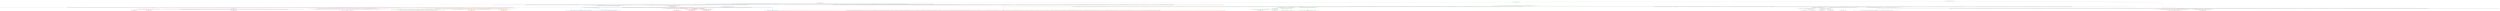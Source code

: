 digraph T {
	{
		rank=same
		66 [penwidth=3,colorscheme=set19,color=3,label="7434;7435;7436;7437;7438;7439;7440;7441;7442;7443;7564;7565;7566;7567;7568;7569;7570;7571;7572;7573;7824;7825;7826;7827;7828;7829;7830;7831;7832;7833;7884;7885;7886;7887;7888;7889;7890;7891;7892;7893;8154;8155;8156;8157;8158;8159;8160;8161;8162;8163;8234;8235;8236;8237;8238;8239;8240;8241;8242;8243;8264;8265;8266;8267;8268;8269;8270;8271;8272;8273_P\nP\n16% 0%"]
		60 [penwidth=3,colorscheme=set19,color=3,label="8184;8185;8186;8187;8188;8189;8190;8191;8192;8193_P\nP\n68% 17%"]
		58 [penwidth=3,colorscheme=set19,color=3,label="8174;8175;8176;8177;8178;8179;8180;8181;8182;8183_P\nP\n0% 34%"]
		56 [penwidth=3,colorscheme=set19,color=3,label="8064;8065;8066;8067;8068;8069;8070;8071;8072;8073;8114;8115;8116;8117;8118;8119;8120;8121;8122;8123_P\nP\n0% 14%"]
		54 [penwidth=3,colorscheme=set19,color=3,label="7764;7765;7766;7767;7768;7769;7770;7771;7772;7773;7944;7945;7946;7947;7948;7949;7950;7951;7952;7953;8054;8055;8056;8057;8058;8059;8060;8061;8062;8063_P\nP\n15% 35%"]
		51 [penwidth=3,colorscheme=set19,color=2,label="4922;4923;4924;4925;4926;4927;4928;4929;4930;4931;4972;4973;4974;4975;4976;4977;4978;4979;4980;4981;5022;5023;5024;5025;5026;5027;5028;5029;5030;5031;5142;5143;5144;5145;5146;5147;5148;5149;5150;5151_M1\nM1\n44%"]
		47 [penwidth=3,colorscheme=set19,color=2,label="5212;5213;5214;5215;5216;5217;5218;5219;5220;5221;5283;5284;5285;5286;5287;5288;5289;5290;5291;5292;5393;5394;5395;5396;5397;5398;5399;5400;5401;5402_M1\nM1\n34%"]
		45 [penwidth=3,colorscheme=set19,color=2,label="5122;5123;5124;5125;5126;5127;5128;5129;5130;5131;5273;5274;5275;5276;5277;5278;5279;5280;5281;5282_M1\nM1\n22%"]
		44 [penwidth=3,colorscheme=set19,color=8,label="5363;5364;5365;5366;5367;5368;5369;5370;5371;5372_M2\nM2\n13%"]
		42 [penwidth=3,colorscheme=set19,color=8,label="5773;5774;5775;5776;5777;5778;5779;5780;5781;5782_M2\nM2\n32%"]
		40 [penwidth=3,colorscheme=set19,color=8,label="8695;8696;8697;8698;8699;8700;8701;8702;8703;8704;8775;8776;8777;8778;8779;8780;8781;8782;8783;8784_M2\nM2\n55%"]
		37 [penwidth=3,colorscheme=set19,color=9,label="7143;7144;7145;7146;7147;7148;7149;7150;7151;7152_M3\nM3\n14%"]
		35 [penwidth=3,colorscheme=set19,color=9,label="7374;7375;7376;7377;7378;7379;7380;7381;7382;7383_M3\nM3\n11%"]
		32 [penwidth=3,colorscheme=set19,color=9,label="7364;7365;7366;7367;7368;7369;7370;7371;7372;7373_M3\nM3\n11%"]
		30 [penwidth=3,colorscheme=set19,color=9,label="7484;7485;7486;7487;7488;7489;7490;7491;7492;7493_M3\nM3\n18%"]
		28 [penwidth=3,colorscheme=set19,color=9,label="7604;7605;7606;7607;7608;7609;7610;7611;7612;7613_M3\nM3\n24%"]
		26 [penwidth=3,colorscheme=set19,color=9,label="6713;6714;6715;6716;6717;6718;6719;6720;6721;6722;6813;6814;6815;6816;6817;6818;6819;6820;6821;6822;6883;6884;6885;6886;6887;6888;6889;6890;6891;6892;7113;7114;7115;7116;7117;7118;7119;7120;7121;7122;7354;7355;7356;7357;7358;7359;7360;7361;7362;7363;7464;7465;7466;7467;7468;7469;7470;7471;7472;7473_M3\nM3\n21%"]
		24 [penwidth=3,colorscheme=set19,color=7,label="7283;7284;7285;7286;7287;7288;7289;7290;7291;7292;7924;7925;7926;7927;7928;7929;7930;7931;7932;7933_M4\nM4\n41%"]
		22 [penwidth=3,colorscheme=set19,color=7,label="7684;7685;7686;7687;7688;7689;7690;7691;7692;7693_M4\nM4\n59%"]
		20 [penwidth=3,colorscheme=set19,color=5,label="8985;8986;8987;8988;8989;8990;8991;8992;8993;8994_M5\nM5\n26%"]
		18 [penwidth=3,colorscheme=set19,color=5,label="8445;8446;8447;8448;8449;8450;8451;8452;8453;8454_M5\nM5\n74%"]
		17 [penwidth=3,colorscheme=set19,color=4,label="9085;9086;9087;9088;9089;9090;9091;9092;9093;9094_M6\nM6\n1e+02%"]
		16 [penwidth=3,colorscheme=set19,color=1,label="2281;2282;2283;2284;2285;2286;2287;2288;2289;2290;2331;2332;2333;2334;2335;2336;2337;2338;2339;2340;2361;2362;2363;2364;2365;2366;2367;2368;2369;2370;2441;2442;2443;2444;2445;2446;2447;2448;2449;2450;2491;2492;2493;2494;2495;2496;2497;2498;2499;2500;2561;2562;2563;2564;2565;2566;2567;2568;2569;2570;2581;2582;2583;2584;2585;2586;2587;2588;2589;2590;2651;2652;2653;2654;2655;2656;2657;2658;2659;2660;2841;2842;2843;2844;2845;2846;2847;2848;2849;2850;2991;2992;2993;2994;2995;2996;2997;2998;2999;3000;3221;3222;3223;3224;3225;3226;3227;3228;3229;3230;3341;3342;3343;3344;3345;3346;3347;3348;3349;3350;3411;3412;3413;3414;3415;3416;3417;3418;3419;3420;3461;3462;3463;3464;3465;3466;3467;3468;3469;3470;3491;3492;3493;3494;3495;3496;3497;3498;3499;3500;3631;3632;3633;3634;3635;3636;3637;3638;3639;3640;3691;3692;3693;3694;3695;3696;3697;3698;3699;3700;3751;3752;3753;3754;3755;3756;3757;3758;3759;3760;3791;3792;3793;3794;3795;3796;3797;3798;3799;3800;3821;3822;3823;3824;3825;3826;3827;3828;3829;3830;3851;3852;3853;3854;3855;3856;3857;3858;3859;3860;3921;3922;3923;3924;3925;3926;3927;3928;3929;3930;3961;3962;3963;3964;3965;3966;3967;3968;3969;3970;4031;4032;4033;4034;4035;4036;4037;4038;4039;4040;4091;4092;4093;4094;4095;4096;4097;4098;4099;4100;4141;4142;4143;4144;4145;4146;4147;4148;4149;4150;4321;4322;4323;4324;4325;4326;4327;4328;4329;4330;4391;4392;4393;4394;4395;4396;4397;4398;4399;4400;4471;4472;4473;4474;4475;4476;4477;4478;4479;4480;4561;4562;4563;4564;4565;4566;4567;4568;4569;4570;4611;4612;4613;4614;4615;4616;4617;4618;4619;4620;4631;4632;4633;4634;4635;4636;4637;4638;4639;4640;4671;4672;4673;4674;4675;4676;4677;4678;4679;4680;4761;4762;4763;4764;4765;4766;4767;4768;4769;4770;4862;4863;4864;4865;4866;4867;4868;4869;4870;4871;4912;4913;4914;4915;4916;4917;4918;4919;4920;4921;5102;5103;5104;5105;5106;5107;5108;5109;5110;5111;5192;5193;5194;5195;5196;5197;5198;5199;5200;5201;5253;5254;5255;5256;5257;5258;5259;5260;5261;5262;5443;5444;5445;5446;5447;5448;5449;5450;5451;5452;5503;5504;5505;5506;5507;5508;5509;5510;5511;5512;5553;5554;5555;5556;5557;5558;5559;5560;5561;5562;5603;5604;5605;5606;5607;5608;5609;5610;5611;5612;5803;5804;5805;5806;5807;5808;5809;5810;5811;5812;5983;5984;5985;5986;5987;5988;5989;5990;5991;5992;6373;6374;6375;6376;6377;6378;6379;6380;6381;6382;6473;6474;6475;6476;6477;6478;6479;6480;6481;6482;6773;6774;6775;6776;6777;6778;6779;6780;6781;6782;6853;6854;6855;6856;6857;6858;6859;6860;6861;6862;6943;6944;6945;6946;6947;6948;6949;6950;6951;6952;7043;7044;7045;7046;7047;7048;7049;7050;7051;7052;7203;7204;7205;7206;7207;7208;7209;7210;7211;7212;7534;7535;7536;7537;7538;7539;7540;7541;7542;7543;7704;7705;7706;7707;7708;7709;7710;7711;7712;7713;7784;7785;7786;7787;7788;7789;7790;7791;7792;7793;8084;8085;8086;8087;8088;8089;8090;8091;8092;8093;8665;8666;8667;8668;8669;8670;8671;8672;8673;8674;8845;8846;8847;8848;8849;8850;8851;8852;8853;8854_M7\nM7\n47%"]
		14 [penwidth=3,colorscheme=set19,color=1,label="9295;9296;9297;9298;9299;9300;9301;9302;9303;9304_M7\nM7\n17%"]
		11 [penwidth=3,colorscheme=set19,color=1,label="9255;9256;9257;9258;9259;9260;9261;9262;9263;9264_M7\nM7\n22%"]
		9 [penwidth=3,colorscheme=set19,color=1,label="9245;9246;9247;9248;9249;9250;9251;9252;9253;9254_M7\nM7\n13%"]
	}
	72 [penwidth=3,colorscheme=set19,color=3,label="GL"]
	71 [penwidth=3,colorscheme=set19,color=3,label="0;1;2;3;4;5;6;7;8;9;10;11;12;13;14;15;16;17;18;19;20;21;22;23;24;25;26;27;28;29;30"]
	70 [penwidth=3,colorscheme=set19,color=3,label="31;32;33;34;35;36;37;38;39;40;41;42;43;44;45;46;47;48;49;50"]
	69 [penwidth=3,colorscheme=set19,color=3,label="61;62;63;64;65;66;67;68;69;70;81;82;83;84;85;86;87;88;89;90"]
	68 [penwidth=3,colorscheme=set19,color=8,label="5403;5404;5405;5406;5407;5408;5409;5410;5411;5412"]
	67 [penwidth=3,colorscheme=set19,color=8,label="5633;5634;5635;5636;5637;5638;5639;5640;5641;5642;5753;5754;5755;5756;5757;5758;5759;5760;5761;5762;5823;5824;5825;5826;5827;5828;5829;5830;5831;5832;5883;5884;5885;5886;5887;5888;5889;5890;5891;5892;5923;5924;5925;5926;5927;5928;5929;5930;5931;5932;6013;6014;6015;6016;6017;6018;6019;6020;6021;6022;6123;6124;6125;6126;6127;6128;6129;6130;6131;6132;6293;6294;6295;6296;6297;6298;6299;6300;6301;6302;6413;6414;6415;6416;6417;6418;6419;6420;6421;6422;6493;6494;6495;6496;6497;6498;6499;6500;6501;6502;6573;6574;6575;6576;6577;6578;6579;6580;6581;6582"]
	65 [penwidth=3,colorscheme=set19,color=3,label="71;72;73;74;75;76;77;78;79;80;141;142;143;144;145;146;147;148;149;150;181;182;183;184;185;186;187;188;189;190;221;222;223;224;225;226;227;228;229;230;251;252;253;254;255;256;257;258;259;260;311;312;313;314;315;316;317;318;319;320;361;362;363;364;365;366;367;368;369;370;381;382;383;384;385;386;387;388;389;390;411;412;413;414;415;416;417;418;419;420"]
	64 [penwidth=3,colorscheme=set19,color=3,label="441;442;443;444;445;446;447;448;449;450;561;562;563;564;565;566;567;568;569;570;801;802;803;804;805;806;807;808;809;810;841;842;843;844;845;846;847;848;849;850;861;862;863;864;865;866;867;868;869;870;881;882;883;884;885;886;887;888;889;890;931;932;933;934;935;936;937;938;939;940;961;962;963;964;965;966;967;968;969;970;1031;1032;1033;1034;1035;1036;1037;1038;1039;1040;1061;1062;1063;1064;1065;1066;1067;1068;1069;1070;1151;1152;1153;1154;1155;1156;1157;1158;1159;1160;1181;1182;1183;1184;1185;1186;1187;1188;1189;1190;1241;1242;1243;1244;1245;1246;1247;1248;1249;1250;1281;1282;1283;1284;1285;1286;1287;1288;1289;1290;1311;1312;1313;1314;1315;1316;1317;1318;1319;1320;1361;1362;1363;1364;1365;1366;1367;1368;1369;1370;1381;1382;1383;1384;1385;1386;1387;1388;1389;1390;1421;1422;1423;1424;1425;1426;1427;1428;1429;1430;1511;1512;1513;1514;1515;1516;1517;1518;1519;1520;1531;1532;1533;1534;1535;1536;1537;1538;1539;1540;1571;1572;1573;1574;1575;1576;1577;1578;1579;1580;1581;1582;1583;1584;1585;1586;1587;1588;1589;1590;1691;1692;1693;1694;1695;1696;1697;1698;1699;1700;1701;1702;1703;1704;1705;1706;1707;1708;1709;1710;1731;1732;1733;1734;1735;1736;1737;1738;1739;1740;1781;1782;1783;1784;1785;1786;1787;1788;1789;1790;1831;1832;1833;1834;1835;1836;1837;1838;1839;1840;1851;1852;1853;1854;1855;1856;1857;1858;1859;1860;1891;1892;1893;1894;1895;1896;1897;1898;1899;1900;1911;1912;1913;1914;1915;1916;1917;1918;1919;1920;1941;1942;1943;1944;1945;1946;1947;1948;1949;1950;1961;1962;1963;1964;1965;1966;1967;1968;1969;1970;2021;2022;2023;2024;2025;2026;2027;2028;2029;2030;2101;2102;2103;2104;2105;2106;2107;2108;2109;2110;2171;2172;2173;2174;2175;2176;2177;2178;2179;2180;2291;2292;2293;2294;2295;2296;2297;2298;2299;2300;2311;2312;2313;2314;2315;2316;2317;2318;2319;2320;2371;2372;2373;2374;2375;2376;2377;2378;2379;2380;2421;2422;2423;2424;2425;2426;2427;2428;2429;2430;2471;2472;2473;2474;2475;2476;2477;2478;2479;2480;2601;2602;2603;2604;2605;2606;2607;2608;2609;2610;2641;2642;2643;2644;2645;2646;2647;2648;2649;2650;2731;2732;2733;2734;2735;2736;2737;2738;2739;2740;2821;2822;2823;2824;2825;2826;2827;2828;2829;2830;2881;2882;2883;2884;2885;2886;2887;2888;2889;2890;3011;3012;3013;3014;3015;3016;3017;3018;3019;3020;3121;3122;3123;3124;3125;3126;3127;3128;3129;3130;3151;3152;3153;3154;3155;3156;3157;3158;3159;3160;3161;3162;3163;3164;3165;3166;3167;3168;3169;3170;3241;3242;3243;3244;3245;3246;3247;3248;3249;3250;3251;3252;3253;3254;3255;3256;3257;3258;3259;3260;3311;3312;3313;3314;3315;3316;3317;3318;3319;3320;3371;3372;3373;3374;3375;3376;3377;3378;3379;3380;3581;3582;3583;3584;3585;3586;3587;3588;3589;3590;3621;3622;3623;3624;3625;3626;3627;3628;3629;3630;3721;3722;3723;3724;3725;3726;3727;3728;3729;3730;3831;3832;3833;3834;3835;3836;3837;3838;3839;3840;3941;3942;3943;3944;3945;3946;3947;3948;3949;3950;3971;3972;3973;3974;3975;3976;3977;3978;3979;3980;4211;4212;4213;4214;4215;4216;4217;4218;4219;4220;4261;4262;4263;4264;4265;4266;4267;4268;4269;4270;4291;4292;4293;4294;4295;4296;4297;4298;4299;4300;4341;4342;4343;4344;4345;4346;4347;4348;4349;4350;4501;4502;4503;4504;4505;4506;4507;4508;4509;4510;4541;4542;4543;4544;4545;4546;4547;4548;4549;4550;4831;4832;4833;4834;4835;4836;4837;4838;4839;4840;4882;4883;4884;4885;4886;4887;4888;4889;4890;4891;5052;5053;5054;5055;5056;5057;5058;5059;5060;5061;5182;5183;5184;5185;5186;5187;5188;5189;5190;5191;5433;5434;5435;5436;5437;5438;5439;5440;5441;5442;5493;5494;5495;5496;5497;5498;5499;5500;5501;5502;5673;5674;5675;5676;5677;5678;5679;5680;5681;5682;5963;5964;5965;5966;5967;5968;5969;5970;5971;5972;6103;6104;6105;6106;6107;6108;6109;6110;6111;6112;6253;6254;6255;6256;6257;6258;6259;6260;6261;6262;6333;6334;6335;6336;6337;6338;6339;6340;6341;6342;6363;6364;6365;6366;6367;6368;6369;6370;6371;6372;6463;6464;6465;6466;6467;6468;6469;6470;6471;6472;6763;6764;6765;6766;6767;6768;6769;6770;6771;6772;6843;6844;6845;6846;6847;6848;6849;6850;6851;6852;6933;6934;6935;6936;6937;6938;6939;6940;6941;6942;7193;7194;7195;7196;7197;7198;7199;7200;7201;7202;7313;7314;7315;7316;7317;7318;7319;7320;7321;7322;7323;7404;7405;7406;7407;7408;7409;7410;7411;7412;7413;7524;7525;7526;7527;7528;7529;7530;7531;7532;7533"]
	63 [penwidth=3,colorscheme=set19,color=3,label="7644;7645;7646;7647;7648;7649;7650;7651;7652;7653;7774;7775;7776;7777;7778;7779;7780;7781;7782;7783;7874;7875;7876;7877;7878;7879;7880;7881;7882;7883"]
	62 [penwidth=3,colorscheme=set19,color=3,label="7954;7955;7956;7957;7958;7959;7960;7961;7962;7963"]
	61 [penwidth=3,colorscheme=set19,color=3,label="8074;8075;8076;8077;8078;8079;8080;8081;8082;8083;8124;8125;8126;8127;8128;8129;8130;8131;8132;8133;8184;8185;8186;8187;8188;8189;8190;8191;8192;8193"]
	59 [penwidth=3,colorscheme=set19,color=3,label="8174;8175;8176;8177;8178;8179;8180;8181;8182;8183"]
	57 [penwidth=3,colorscheme=set19,color=3,label="8064;8065;8066;8067;8068;8069;8070;8071;8072;8073;8114;8115;8116;8117;8118;8119;8120;8121;8122;8123"]
	55 [penwidth=3,colorscheme=set19,color=3,label="7764;7765;7766;7767;7768;7769;7770;7771;7772;7773;7944;7945;7946;7947;7948;7949;7950;7951;7952;7953;8054;8055;8056;8057;8058;8059;8060;8061;8062;8063"]
	53 [penwidth=3,colorscheme=set19,color=2,label="2001;2002;2003;2004;2005;2006;2007;2008;2009;2010;2051;2052;2053;2054;2055;2056;2057;2058;2059;2060;2091;2092;2093;2094;2095;2096;2097;2098;2099;2100;2131;2132;2133;2134;2135;2136;2137;2138;2139;2140;2151;2152;2153;2154;2155;2156;2157;2158;2159;2160;2191;2192;2193;2194;2195;2196;2197;2198;2199;2200;2271;2272;2273;2274;2275;2276;2277;2278;2279;2280;2301;2302;2303;2304;2305;2306;2307;2308;2309;2310;2321;2322;2323;2324;2325;2326;2327;2328;2329;2330;2351;2352;2353;2354;2355;2356;2357;2358;2359;2360;2411;2412;2413;2414;2415;2416;2417;2418;2419;2420;2571;2572;2573;2574;2575;2576;2577;2578;2579;2580;2691;2692;2693;2694;2695;2696;2697;2698;2699;2700;2901;2902;2903;2904;2905;2906;2907;2908;2909;2910;3031;3032;3033;3034;3035;3036;3037;3038;3039;3040;3071;3072;3073;3074;3075;3076;3077;3078;3079;3080;3101;3102;3103;3104;3105;3106;3107;3108;3109;3110;3181;3182;3183;3184;3185;3186;3187;3188;3189;3190;3211;3212;3213;3214;3215;3216;3217;3218;3219;3220;3331;3332;3333;3334;3335;3336;3337;3338;3339;3340;3401;3402;3403;3404;3405;3406;3407;3408;3409;3410;3451;3452;3453;3454;3455;3456;3457;3458;3459;3460;3511;3512;3513;3514;3515;3516;3517;3518;3519;3520;3551;3552;3553;3554;3555;3556;3557;3558;3559;3560;3591;3592;3593;3594;3595;3596;3597;3598;3599;3600;3681;3682;3683;3684;3685;3686;3687;3688;3689;3690;3811;3812;3813;3814;3815;3816;3817;3818;3819;3820;3881;3882;3883;3884;3885;3886;3887;3888;3889;3890;3911;3912;3913;3914;3915;3916;3917;3918;3919;3920;4001;4002;4003;4004;4005;4006;4007;4008;4009;4010;4131;4132;4133;4134;4135;4136;4137;4138;4139;4140;4231;4232;4233;4234;4235;4236;4237;4238;4239;4240;4361;4362;4363;4364;4365;4366;4367;4368;4369;4370;4381;4382;4383;4384;4385;4386;4387;4388;4389;4390;4431;4432;4433;4434;4435;4436;4437;4438;4439;4440;4581;4582;4583;4584;4585;4586;4587;4588;4589;4590;4621;4622;4623;4624;4625;4626;4627;4628;4629;4630;4661;4662;4663;4664;4665;4666;4667;4668;4669;4670;4731;4732;4733;4734;4735;4736;4737;4738;4739;4740;4751;4752;4753;4754;4755;4756;4757;4758;4759;4760;4851;4852;4853;4854;4855;4856;4857;4858;4859;4860;4861"]
	52 [penwidth=3,colorscheme=set19,color=2,label="4922;4923;4924;4925;4926;4927;4928;4929;4930;4931;4972;4973;4974;4975;4976;4977;4978;4979;4980;4981;5022;5023;5024;5025;5026;5027;5028;5029;5030;5031;5142;5143;5144;5145;5146;5147;5148;5149;5150;5151"]
	50 [penwidth=3,colorscheme=set19,color=2,label="4962;4963;4964;4965;4966;4967;4968;4969;4970;4971;5012;5013;5014;5015;5016;5017;5018;5019;5020;5021"]
	49 [penwidth=3,colorscheme=set19,color=2,label="5072;5073;5074;5075;5076;5077;5078;5079;5080;5081"]
	48 [penwidth=3,colorscheme=set19,color=2,label="5212;5213;5214;5215;5216;5217;5218;5219;5220;5221;5283;5284;5285;5286;5287;5288;5289;5290;5291;5292;5393;5394;5395;5396;5397;5398;5399;5400;5401;5402"]
	46 [penwidth=3,colorscheme=set19,color=2,label="5122;5123;5124;5125;5126;5127;5128;5129;5130;5131;5273;5274;5275;5276;5277;5278;5279;5280;5281;5282"]
	43 [penwidth=3,colorscheme=set19,color=8,label="5583;5584;5585;5586;5587;5588;5589;5590;5591;5592;5653;5654;5655;5656;5657;5658;5659;5660;5661;5662;5693;5694;5695;5696;5697;5698;5699;5700;5701;5702;5773;5774;5775;5776;5777;5778;5779;5780;5781;5782"]
	41 [penwidth=3,colorscheme=set19,color=8,label="6873;6874;6875;6876;6877;6878;6879;6880;6881;6882;6973;6974;6975;6976;6977;6978;6979;6980;6981;6982;7233;7234;7235;7236;7237;7238;7239;7240;7241;7242;7994;7995;7996;7997;7998;7999;8000;8001;8002;8003;8094;8095;8096;8097;8098;8099;8100;8101;8102;8103;8164;8165;8166;8167;8168;8169;8170;8171;8172;8173;8244;8245;8246;8247;8248;8249;8250;8251;8252;8253;8394;8395;8396;8397;8398;8399;8400;8401;8402;8403;8434;8435;8436;8437;8438;8439;8440;8441;8442;8443;8444;8515;8516;8517;8518;8519;8520;8521;8522;8523;8524;8695;8696;8697;8698;8699;8700;8701;8702;8703;8704;8775;8776;8777;8778;8779;8780;8781;8782;8783;8784"]
	39 [penwidth=3,colorscheme=set19,color=9,label="6593;6594;6595;6596;6597;6598;6599;6600;6601;6602;6663;6664;6665;6666;6667;6668;6669;6670;6671;6672"]
	38 [penwidth=3,colorscheme=set19,color=9,label="6733;6734;6735;6736;6737;6738;6739;6740;6741;6742;6893;6894;6895;6896;6897;6898;6899;6900;6901;6902;7143;7144;7145;7146;7147;7148;7149;7150;7151;7152"]
	36 [penwidth=3,colorscheme=set19,color=9,label="7374;7375;7376;7377;7378;7379;7380;7381;7382;7383"]
	34 [penwidth=3,colorscheme=set19,color=9,label="7123;7124;7125;7126;7127;7128;7129;7130;7131;7132;7263;7264;7265;7266;7267;7268;7269;7270;7271;7272"]
	33 [penwidth=3,colorscheme=set19,color=9,label="7364;7365;7366;7367;7368;7369;7370;7371;7372;7373"]
	31 [penwidth=3,colorscheme=set19,color=9,label="7484;7485;7486;7487;7488;7489;7490;7491;7492;7493"]
	29 [penwidth=3,colorscheme=set19,color=9,label="6653;6654;6655;6656;6657;6658;6659;6660;6661;6662;6723;6724;6725;6726;6727;6728;6729;6730;6731;6732;7253;7254;7255;7256;7257;7258;7259;7260;7261;7262;7474;7475;7476;7477;7478;7479;7480;7481;7482;7483;7604;7605;7606;7607;7608;7609;7610;7611;7612;7613"]
	27 [penwidth=3,colorscheme=set19,color=9,label="6713;6714;6715;6716;6717;6718;6719;6720;6721;6722;6813;6814;6815;6816;6817;6818;6819;6820;6821;6822;6883;6884;6885;6886;6887;6888;6889;6890;6891;6892;7113;7114;7115;7116;7117;7118;7119;7120;7121;7122;7354;7355;7356;7357;7358;7359;7360;7361;7362;7363;7464;7465;7466;7467;7468;7469;7470;7471;7472;7473"]
	25 [penwidth=3,colorscheme=set19,color=7,label="6833;6834;6835;6836;6837;6838;6839;6840;6841;6842;7033;7034;7035;7036;7037;7038;7039;7040;7041;7042;7173;7174;7175;7176;7177;7178;7179;7180;7181;7182;7283;7284;7285;7286;7287;7288;7289;7290;7291;7292;7924;7925;7926;7927;7928;7929;7930;7931;7932;7933"]
	23 [penwidth=3,colorscheme=set19,color=7,label="6913;6914;6915;6916;6917;6918;6919;6920;6921;6922;7023;7024;7025;7026;7027;7028;7029;7030;7031;7032;7684;7685;7686;7687;7688;7689;7690;7691;7692;7693"]
	21 [penwidth=3,colorscheme=set19,color=5,label="8104;8105;8106;8107;8108;8109;8110;8111;8112;8113;8324;8325;8326;8327;8328;8329;8330;8331;8332;8333;8414;8415;8416;8417;8418;8419;8420;8421;8422;8423;8735;8736;8737;8738;8739;8740;8741;8742;8743;8744;8805;8806;8807;8808;8809;8810;8811;8812;8813;8814;8955;8956;8957;8958;8959;8960;8961;8962;8963;8964;8985;8986;8987;8988;8989;8990;8991;8992;8993;8994"]
	19 [penwidth=3,colorscheme=set19,color=5,label="8254;8255;8256;8257;8258;8259;8260;8261;8262;8263;8445;8446;8447;8448;8449;8450;8451;8452;8453;8454"]
	15 [penwidth=3,colorscheme=set19,color=1,label="8855;8856;8857;8858;8859;8860;8861;8862;8863;8864;8915;8916;8917;8918;8919;8920;8921;8922;8923;8924;9055;9056;9057;9058;9059;9060;9061;9062;9063;9064;9295;9296;9297;9298;9299;9300;9301;9302;9303;9304"]
	13 [penwidth=3,colorscheme=set19,color=1,label="8905;8906;8907;8908;8909;8910;8911;8912;8913;8914;9135;9136;9137;9138;9139;9140;9141;9142;9143;9144"]
	12 [penwidth=3,colorscheme=set19,color=1,label="9185;9186;9187;9188;9189;9190;9191;9192;9193;9194;9255;9256;9257;9258;9259;9260;9261;9262;9263;9264"]
	10 [penwidth=3,colorscheme=set19,color=1,label="9235;9236;9237;9238;9239;9240;9241;9242;9243;9244;9245;9246;9247;9248;9249;9250;9251;9252;9253;9254"]
	8 [penwidth=3,colorscheme=set19,color=4,label="5523;5524;5525;5526;5527;5528;5529;5530;5531;5532;5593;5594;5595;5596;5597;5598;5599;5600;5601;5602;5893;5894;5895;5896;5897;5898;5899;5900;5901;5902;5943;5944;5945;5946;5947;5948;5949;5950;5951;5952;6023;6024;6025;6026;6027;6028;6029;6030;6031;6032;6073;6074;6075;6076;6077;6078;6079;6080;6081;6082;6193;6194;6195;6196;6197;6198;6199;6200;6201;6202;6423;6424;6425;6426;6427;6428;6429;6430;6431;6432;6623;6624;6625;6626;6627;6628;6629;6630;6631;6632;6793;6794;6795;6796;6797;6798;6799;6800;6801;6802;7093;7094;7095;7096;7097;7098;7099;7100;7101;7102;7444;7445;7446;7447;7448;7449;7450;7451;7452;7453;7584;7585;7586;7587;7588;7589;7590;7591;7592;7593;7834;7835;7836;7837;7838;7839;7840;7841;7842;7843;8224;8225;8226;8227;8228;8229;8230;8231;8232;8233;8304;8305;8306;8307;8308;8309;8310;8311;8312;8313;8384;8385;8386;8387;8388;8389;8390;8391;8392;8393;8485;8486;8487;8488;8489;8490;8491;8492;8493;8494;8885;8886;8887;8888;8889;8890;8891;8892;8893;8894;9085;9086;9087;9088;9089;9090;9091;9092;9093;9094"]
	7 [penwidth=3,colorscheme=set19,color=3,label="7073;7074;7075;7076;7077;7078;7079;7080;7081;7082;7434;7435;7436;7437;7438;7439;7440;7441;7442;7443;7564;7565;7566;7567;7568;7569;7570;7571;7572;7573;7824;7825;7826;7827;7828;7829;7830;7831;7832;7833;7884;7885;7886;7887;7888;7889;7890;7891;7892;7893;8154;8155;8156;8157;8158;8159;8160;8161;8162;8163;8234;8235;8236;8237;8238;8239;8240;8241;8242;8243;8264;8265;8266;8267;8268;8269;8270;8271;8272;8273"]
	6 [penwidth=3,colorscheme=set19,color=5,label="5573;5574;5575;5576;5577;5578;5579;5580;5581;5582;5643;5644;5645;5646;5647;5648;5649;5650;5651;5652;5683;5684;5685;5686;5687;5688;5689;5690;5691;5692;5763;5764;5765;5766;5767;5768;5769;5770;5771;5772;5933;5934;5935;5936;5937;5938;5939;5940;5941;5942;6183;6184;6185;6186;6187;6188;6189;6190;6191;6192;6503;6504;6505;6506;6507;6508;6509;6510;6511;6512;7083;7084;7085;7086;7087;7088;7089;7090;7091;7092;7243;7244;7245;7246;7247;7248;7249;7250;7251;7252;7324;7325;7326;7327;7328;7329;7330;7331;7332;7333;7574;7575;7576;7577;7578;7579;7580;7581;7582;7583;7674;7675;7676;7677;7678;7679;7680;7681;7682;7683;7894;7895;7896;7897;7898;7899;7900;7901;7902;7903"]
	5 [penwidth=3,colorscheme=set19,color=1,label="5333;5334;5335;5336;5337;5338;5339;5340;5341;5342;5463;5464;5465;5466;5467;5468;5469;5470;5471;5472;5733;5734;5735;5736;5737;5738;5739;5740;5741;5742;6053;6054;6055;6056;6057;6058;6059;6060;6061;6062;6113;6114;6115;6116;6117;6118;6119;6120;6121;6122;6263;6264;6265;6266;6267;6268;6269;6270;6271;6272;6343;6344;6345;6346;6347;6348;6349;6350;6351;6352;6383;6384;6385;6386;6387;6388;6389;6390;6391;6392;6483;6484;6485;6486;6487;6488;6489;6490;6491;6492;6953;6954;6955;6956;6957;6958;6959;6960;6961;6962;7213;7214;7215;7216;7217;7218;7219;7220;7221;7222;7544;7545;7546;7547;7548;7549;7550;7551;7552;7553;7654;7655;7656;7657;7658;7659;7660;7661;7662;7663;7714;7715;7716;7717;7718;7719;7720;7721;7722;7723;7794;7795;7796;7797;7798;7799;7800;7801;7802;7803;7964;7965;7966;7967;7968;7969;7970;7971;7972;7973;8134;8135;8136;8137;8138;8139;8140;8141;8142;8143;8194;8195;8196;8197;8198;8199;8200;8201;8202;8203;8284;8285;8286;8287;8288;8289;8290;8291;8292;8293;8354;8355;8356;8357;8358;8359;8360;8361;8362;8363;8424;8425;8426;8427;8428;8429;8430;8431;8432;8433;8505;8506;8507;8508;8509;8510;8511;8512;8513;8514;8675;8676;8677;8678;8679;8680;8681;8682;8683;8684;8765;8766;8767;8768;8769;8770;8771;8772;8773;8774"]
	4 [penwidth=3,colorscheme=set19,color=1,label="1951;1952;1953;1954;1955;1956;1957;1958;1959;1960;2011;2012;2013;2014;2015;2016;2017;2018;2019;2020;2061;2062;2063;2064;2065;2066;2067;2068;2069;2070;2161;2162;2163;2164;2165;2166;2167;2168;2169;2170;2231;2232;2233;2234;2235;2236;2237;2238;2239;2240;2281;2282;2283;2284;2285;2286;2287;2288;2289;2290;2331;2332;2333;2334;2335;2336;2337;2338;2339;2340;2361;2362;2363;2364;2365;2366;2367;2368;2369;2370;2441;2442;2443;2444;2445;2446;2447;2448;2449;2450;2491;2492;2493;2494;2495;2496;2497;2498;2499;2500;2561;2562;2563;2564;2565;2566;2567;2568;2569;2570;2581;2582;2583;2584;2585;2586;2587;2588;2589;2590;2651;2652;2653;2654;2655;2656;2657;2658;2659;2660;2841;2842;2843;2844;2845;2846;2847;2848;2849;2850;2991;2992;2993;2994;2995;2996;2997;2998;2999;3000;3221;3222;3223;3224;3225;3226;3227;3228;3229;3230;3341;3342;3343;3344;3345;3346;3347;3348;3349;3350;3411;3412;3413;3414;3415;3416;3417;3418;3419;3420;3461;3462;3463;3464;3465;3466;3467;3468;3469;3470;3491;3492;3493;3494;3495;3496;3497;3498;3499;3500;3631;3632;3633;3634;3635;3636;3637;3638;3639;3640;3691;3692;3693;3694;3695;3696;3697;3698;3699;3700;3751;3752;3753;3754;3755;3756;3757;3758;3759;3760;3791;3792;3793;3794;3795;3796;3797;3798;3799;3800;3821;3822;3823;3824;3825;3826;3827;3828;3829;3830;3851;3852;3853;3854;3855;3856;3857;3858;3859;3860;3921;3922;3923;3924;3925;3926;3927;3928;3929;3930;3961;3962;3963;3964;3965;3966;3967;3968;3969;3970;4031;4032;4033;4034;4035;4036;4037;4038;4039;4040;4091;4092;4093;4094;4095;4096;4097;4098;4099;4100;4141;4142;4143;4144;4145;4146;4147;4148;4149;4150;4321;4322;4323;4324;4325;4326;4327;4328;4329;4330;4391;4392;4393;4394;4395;4396;4397;4398;4399;4400;4471;4472;4473;4474;4475;4476;4477;4478;4479;4480;4561;4562;4563;4564;4565;4566;4567;4568;4569;4570;4611;4612;4613;4614;4615;4616;4617;4618;4619;4620;4631;4632;4633;4634;4635;4636;4637;4638;4639;4640;4671;4672;4673;4674;4675;4676;4677;4678;4679;4680;4761;4762;4763;4764;4765;4766;4767;4768;4769;4770;4862;4863;4864;4865;4866;4867;4868;4869;4870;4871;4912;4913;4914;4915;4916;4917;4918;4919;4920;4921;5102;5103;5104;5105;5106;5107;5108;5109;5110;5111;5192;5193;5194;5195;5196;5197;5198;5199;5200;5201;5253;5254;5255;5256;5257;5258;5259;5260;5261;5262;5443;5444;5445;5446;5447;5448;5449;5450;5451;5452;5503;5504;5505;5506;5507;5508;5509;5510;5511;5512;5553;5554;5555;5556;5557;5558;5559;5560;5561;5562;5603;5604;5605;5606;5607;5608;5609;5610;5611;5612;5803;5804;5805;5806;5807;5808;5809;5810;5811;5812;5983;5984;5985;5986;5987;5988;5989;5990;5991;5992;6373;6374;6375;6376;6377;6378;6379;6380;6381;6382;6473;6474;6475;6476;6477;6478;6479;6480;6481;6482;6773;6774;6775;6776;6777;6778;6779;6780;6781;6782;6853;6854;6855;6856;6857;6858;6859;6860;6861;6862;6943;6944;6945;6946;6947;6948;6949;6950;6951;6952;7043;7044;7045;7046;7047;7048;7049;7050;7051;7052;7203;7204;7205;7206;7207;7208;7209;7210;7211;7212;7534;7535;7536;7537;7538;7539;7540;7541;7542;7543;7704;7705;7706;7707;7708;7709;7710;7711;7712;7713;7784;7785;7786;7787;7788;7789;7790;7791;7792;7793;8084;8085;8086;8087;8088;8089;8090;8091;8092;8093;8665;8666;8667;8668;8669;8670;8671;8672;8673;8674;8845;8846;8847;8848;8849;8850;8851;8852;8853;8854"]
	3 [penwidth=3,colorscheme=set19,color=7,label="51;52;53;54;55;56;57;58;59;60;91;92;93;94;95;96;97;98;99;100;101;102;103;104;105;106;107;108;109;110;111;112;113;114;115;116;117;118;119;120;121;122;123;124;125;126;127;128;129;130;131;132;133;134;135;136;137;138;139;140;161;162;163;164;165;166;167;168;169;170;201;202;203;204;205;206;207;208;209;210;281;282;283;284;285;286;287;288;289;290;351;352;353;354;355;356;357;358;359;360;401;402;403;404;405;406;407;408;409;410;431;432;433;434;435;436;437;438;439;440;471;472;473;474;475;476;477;478;479;480;511;512;513;514;515;516;517;518;519;520;541;542;543;544;545;546;547;548;549;550;641;642;643;644;645;646;647;648;649;650;701;702;703;704;705;706;707;708;709;710;741;742;743;744;745;746;747;748;749;750;781;782;783;784;785;786;787;788;789;790;911;912;913;914;915;916;917;918;919;920;951;952;953;954;955;956;957;958;959;960;971;972;973;974;975;976;977;978;979;980;981;982;983;984;985;986;987;988;989;990;1111;1112;1113;1114;1115;1116;1117;1118;1119;1120;1211;1212;1213;1214;1215;1216;1217;1218;1219;1220;1321;1322;1323;1324;1325;1326;1327;1328;1329;1330;1391;1392;1393;1394;1395;1396;1397;1398;1399;1400;1411;1412;1413;1414;1415;1416;1417;1418;1419;1420;1431;1432;1433;1434;1435;1436;1437;1438;1439;1440;1441;1442;1443;1444;1445;1446;1447;1448;1449;1450;1491;1492;1493;1494;1495;1496;1497;1498;1499;1500;1591;1592;1593;1594;1595;1596;1597;1598;1599;1600;1641;1642;1643;1644;1645;1646;1647;1648;1649;1650;1671;1672;1673;1674;1675;1676;1677;1678;1679;1680;1711;1712;1713;1714;1715;1716;1717;1718;1719;1720;1811;1812;1813;1814;1815;1816;1817;1818;1819;1820;1871;1872;1873;1874;1875;1876;1877;1878;1879;1880;1901;1902;1903;1904;1905;1906;1907;1908;1909;1910;1991;1992;1993;1994;1995;1996;1997;1998;1999;2000;2041;2042;2043;2044;2045;2046;2047;2048;2049;2050;2081;2082;2083;2084;2085;2086;2087;2088;2089;2090;2121;2122;2123;2124;2125;2126;2127;2128;2129;2130;2141;2142;2143;2144;2145;2146;2147;2148;2149;2150;2181;2182;2183;2184;2185;2186;2187;2188;2189;2190;2201;2202;2203;2204;2205;2206;2207;2208;2209;2210;2241;2242;2243;2244;2245;2246;2247;2248;2249;2250;2381;2382;2383;2384;2385;2386;2387;2388;2389;2390;2481;2482;2483;2484;2485;2486;2487;2488;2489;2490;2611;2612;2613;2614;2615;2616;2617;2618;2619;2620;2681;2682;2683;2684;2685;2686;2687;2688;2689;2690;2831;2832;2833;2834;2835;2836;2837;2838;2839;2840;2891;2892;2893;2894;2895;2896;2897;2898;2899;2900;3021;3022;3023;3024;3025;3026;3027;3028;3029;3030;3091;3092;3093;3094;3095;3096;3097;3098;3099;3100;3131;3132;3133;3134;3135;3136;3137;3138;3139;3140;3201;3202;3203;3204;3205;3206;3207;3208;3209;3210;3261;3262;3263;3264;3265;3266;3267;3268;3269;3270;3291;3292;3293;3294;3295;3296;3297;3298;3299;3300;3321;3322;3323;3324;3325;3326;3327;3328;3329;3330;3391;3392;3393;3394;3395;3396;3397;3398;3399;3400;3441;3442;3443;3444;3445;3446;3447;3448;3449;3450;3481;3482;3483;3484;3485;3486;3487;3488;3489;3490;3671;3672;3673;3674;3675;3676;3677;3678;3679;3680;3741;3742;3743;3744;3745;3746;3747;3748;3749;3750;3841;3842;3843;3844;3845;3846;3847;3848;3849;3850;3871;3872;3873;3874;3875;3876;3877;3878;3879;3880;3991;3992;3993;3994;3995;3996;3997;3998;3999;4000;4021;4022;4023;4024;4025;4026;4027;4028;4029;4030;4051;4052;4053;4054;4055;4056;4057;4058;4059;4060;4081;4082;4083;4084;4085;4086;4087;4088;4089;4090;4181;4182;4183;4184;4185;4186;4187;4188;4189;4190;4221;4222;4223;4224;4225;4226;4227;4228;4229;4230;4311;4312;4313;4314;4315;4316;4317;4318;4319;4320;4461;4462;4463;4464;4465;4466;4467;4468;4469;4470;4601;4602;4603;4604;4605;4606;4607;4608;4609;4610;4651;4652;4653;4654;4655;4656;4657;4658;4659;4660;4711;4712;4713;4714;4715;4716;4717;4718;4719;4720;4741;4742;4743;4744;4745;4746;4747;4748;4749;4750;4902;4903;4904;4905;4906;4907;4908;4909;4910;4911;4952;4953;4954;4955;4956;4957;4958;4959;4960;4961;5042;5043;5044;5045;5046;5047;5048;5049;5050;5051;5243;5244;5245;5246;5247;5248;5249;5250;5251;5252;5313;5314;5315;5316;5317;5318;5319;5320;5321;5322;5373;5374;5375;5376;5377;5378;5379;5380;5381;5382;5423;5424;5425;5426;5427;5428;5429;5430;5431;5432;5543;5544;5545;5546;5547;5548;5549;5550;5551;5552;5723;5724;5725;5726;5727;5728;5729;5730;5731;5732;5793;5794;5795;5796;5797;5798;5799;5800;5801;5802;5863;5864;5865;5866;5867;5868;5869;5870;5871;5872;5973;5974;5975;5976;5977;5978;5979;5980;5981;5982;6233;6234;6235;6236;6237;6238;6239;6240;6241;6242;6443;6444;6445;6446;6447;6448;6449;6450;6451;6452;6543;6544;6545;6546;6547;6548;6549;6550;6551;6552;6753;6754;6755;6756;6757;6758;6759;6760;6761;6762"]
	2 [penwidth=3,colorscheme=set19,color=9,label="481;482;483;484;485;486;487;488;489;490;531;532;533;534;535;536;537;538;539;540;551;552;553;554;555;556;557;558;559;560;581;582;583;584;585;586;587;588;589;590;611;612;613;614;615;616;617;618;619;620;651;652;653;654;655;656;657;658;659;660;711;712;713;714;715;716;717;718;719;720;751;752;753;754;755;756;757;758;759;760;791;792;793;794;795;796;797;798;799;800;851;852;853;854;855;856;857;858;859;860;871;872;873;874;875;876;877;878;879;880;921;922;923;924;925;926;927;928;929;930;1001;1002;1003;1004;1005;1006;1007;1008;1009;1010;1081;1082;1083;1084;1085;1086;1087;1088;1089;1090;1091;1092;1093;1094;1095;1096;1097;1098;1099;1100;1121;1122;1123;1124;1125;1126;1127;1128;1129;1130;1141;1142;1143;1144;1145;1146;1147;1148;1149;1150;1221;1222;1223;1224;1225;1226;1227;1228;1229;1230;1251;1252;1253;1254;1255;1256;1257;1258;1259;1260;1271;1272;1273;1274;1275;1276;1277;1278;1279;1280;1301;1302;1303;1304;1305;1306;1307;1308;1309;1310;1331;1332;1333;1334;1335;1336;1337;1338;1339;1340;1401;1402;1403;1404;1405;1406;1407;1408;1409;1410;1501;1502;1503;1504;1505;1506;1507;1508;1509;1510;1561;1562;1563;1564;1565;1566;1567;1568;1569;1570;1771;1772;1773;1774;1775;1776;1777;1778;1779;1780;1881;1882;1883;1884;1885;1886;1887;1888;1889;1890;1981;1982;1983;1984;1985;1986;1987;1988;1989;1990;2111;2112;2113;2114;2115;2116;2117;2118;2119;2120;2251;2252;2253;2254;2255;2256;2257;2258;2259;2260;2391;2392;2393;2394;2395;2396;2397;2398;2399;2400;2401;2402;2403;2404;2405;2406;2407;2408;2409;2410;2431;2432;2433;2434;2435;2436;2437;2438;2439;2440;2521;2522;2523;2524;2525;2526;2527;2528;2529;2530;2551;2552;2553;2554;2555;2556;2557;2558;2559;2560;2741;2742;2743;2744;2745;2746;2747;2748;2749;2750;2771;2772;2773;2774;2775;2776;2777;2778;2779;2780;2981;2982;2983;2984;2985;2986;2987;2988;2989;2990;3061;3062;3063;3064;3065;3066;3067;3068;3069;3070;3171;3172;3173;3174;3175;3176;3177;3178;3179;3180;3381;3382;3383;3384;3385;3386;3387;3388;3389;3390;3431;3432;3433;3434;3435;3436;3437;3438;3439;3440;3501;3502;3503;3504;3505;3506;3507;3508;3509;3510;3541;3542;3543;3544;3545;3546;3547;3548;3549;3550;3731;3732;3733;3734;3735;3736;3737;3738;3739;3740;3781;3782;3783;3784;3785;3786;3787;3788;3789;3790;3861;3862;3863;3864;3865;3866;3867;3868;3869;3870;3901;3902;3903;3904;3905;3906;3907;3908;3909;3910;3951;3952;3953;3954;3955;3956;3957;3958;3959;3960;3981;3982;3983;3984;3985;3986;3987;3988;3989;3990;4011;4012;4013;4014;4015;4016;4017;4018;4019;4020;4121;4122;4123;4124;4125;4126;4127;4128;4129;4130;4171;4172;4173;4174;4175;4176;4177;4178;4179;4180;4271;4272;4273;4274;4275;4276;4277;4278;4279;4280;4301;4302;4303;4304;4305;4306;4307;4308;4309;4310;4351;4352;4353;4354;4355;4356;4357;4358;4359;4360;4451;4452;4453;4454;4455;4456;4457;4458;4459;4460;4511;4512;4513;4514;4515;4516;4517;4518;4519;4520;4551;4552;4553;4554;4555;4556;4557;4558;4559;4560;4591;4592;4593;4594;4595;4596;4597;4598;4599;4600;4701;4702;4703;4704;4705;4706;4707;4708;4709;4710;4801;4802;4803;4804;4805;4806;4807;4808;4809;4810;4841;4842;4843;4844;4845;4846;4847;4848;4849;4850;4892;4893;4894;4895;4896;4897;4898;4899;4900;4901;4942;4943;4944;4945;4946;4947;4948;4949;4950;4951;4992;4993;4994;4995;4996;4997;4998;4999;5000;5001;5032;5033;5034;5035;5036;5037;5038;5039;5040;5041;5092;5093;5094;5095;5096;5097;5098;5099;5100;5101;5172;5173;5174;5175;5176;5177;5178;5179;5180;5181;5303;5304;5305;5306;5307;5308;5309;5310;5311;5312;5413;5414;5415;5416;5417;5418;5419;5420;5421;5422;5483;5484;5485;5486;5487;5488;5489;5490;5491;5492;5533;5534;5535;5536;5537;5538;5539;5540;5541;5542;5663;5664;5665;5666;5667;5668;5669;5670;5671;5672;5713;5714;5715;5716;5717;5718;5719;5720;5721;5722;5783;5784;5785;5786;5787;5788;5789;5790;5791;5792;5913;5914;5915;5916;5917;5918;5919;5920;5921;5922;6043;6044;6045;6046;6047;6048;6049;6050;6051;6052;6223;6224;6225;6226;6227;6228;6229;6230;6231;6232;6303;6304;6305;6306;6307;6308;6309;6310;6311;6312"]
	1 [penwidth=3,colorscheme=set19,color=8,label="261;262;263;264;265;266;267;268;269;270;291;292;293;294;295;296;297;298;299;300;321;322;323;324;325;326;327;328;329;330;341;342;343;344;345;346;347;348;349;350;371;372;373;374;375;376;377;378;379;380;391;392;393;394;395;396;397;398;399;400;421;422;423;424;425;426;427;428;429;430;451;452;453;454;455;456;457;458;459;460;491;492;493;494;495;496;497;498;499;500;521;522;523;524;525;526;527;528;529;530;571;572;573;574;575;576;577;578;579;580;591;592;593;594;595;596;597;598;599;600;621;622;623;624;625;626;627;628;629;630;661;662;663;664;665;666;667;668;669;670;681;682;683;684;685;686;687;688;689;690;721;722;723;724;725;726;727;728;729;730;761;762;763;764;765;766;767;768;769;770;811;812;813;814;815;816;817;818;819;820;891;892;893;894;895;896;897;898;899;900;941;942;943;944;945;946;947;948;949;950;991;992;993;994;995;996;997;998;999;1000;1011;1012;1013;1014;1015;1016;1017;1018;1019;1020;1041;1042;1043;1044;1045;1046;1047;1048;1049;1050;1071;1072;1073;1074;1075;1076;1077;1078;1079;1080;1101;1102;1103;1104;1105;1106;1107;1108;1109;1110;1131;1132;1133;1134;1135;1136;1137;1138;1139;1140;1161;1162;1163;1164;1165;1166;1167;1168;1169;1170;1191;1192;1193;1194;1195;1196;1197;1198;1199;1200;1231;1232;1233;1234;1235;1236;1237;1238;1239;1240;1341;1342;1343;1344;1345;1346;1347;1348;1349;1350;1451;1452;1453;1454;1455;1456;1457;1458;1459;1460;1471;1472;1473;1474;1475;1476;1477;1478;1479;1480;1541;1542;1543;1544;1545;1546;1547;1548;1549;1550;1601;1602;1603;1604;1605;1606;1607;1608;1609;1610;1621;1622;1623;1624;1625;1626;1627;1628;1629;1630;1651;1652;1653;1654;1655;1656;1657;1658;1659;1660;1681;1682;1683;1684;1685;1686;1687;1688;1689;1690;1721;1722;1723;1724;1725;1726;1727;1728;1729;1730;1751;1752;1753;1754;1755;1756;1757;1758;1759;1760;1791;1792;1793;1794;1795;1796;1797;1798;1799;1800;1821;1822;1823;1824;1825;1826;1827;1828;1829;1830;1841;1842;1843;1844;1845;1846;1847;1848;1849;1850;1921;1922;1923;1924;1925;1926;1927;1928;1929;1930;1971;1972;1973;1974;1975;1976;1977;1978;1979;1980;2031;2032;2033;2034;2035;2036;2037;2038;2039;2040;2071;2072;2073;2074;2075;2076;2077;2078;2079;2080;2341;2342;2343;2344;2345;2346;2347;2348;2349;2350;2451;2452;2453;2454;2455;2456;2457;2458;2459;2460;2511;2512;2513;2514;2515;2516;2517;2518;2519;2520;2541;2542;2543;2544;2545;2546;2547;2548;2549;2550;2631;2632;2633;2634;2635;2636;2637;2638;2639;2640;2661;2662;2663;2664;2665;2666;2667;2668;2669;2670;2711;2712;2713;2714;2715;2716;2717;2718;2719;2720;2791;2792;2793;2794;2795;2796;2797;2798;2799;2800;2851;2852;2853;2854;2855;2856;2857;2858;2859;2860;2931;2932;2933;2934;2935;2936;2937;2938;2939;2940;2961;2962;2963;2964;2965;2966;2967;2968;2969;2970;3001;3002;3003;3004;3005;3006;3007;3008;3009;3010;3111;3112;3113;3114;3115;3116;3117;3118;3119;3120;3191;3192;3193;3194;3195;3196;3197;3198;3199;3200;3231;3232;3233;3234;3235;3236;3237;3238;3239;3240;3351;3352;3353;3354;3355;3356;3357;3358;3359;3360;3471;3472;3473;3474;3475;3476;3477;3478;3479;3480;3571;3572;3573;3574;3575;3576;3577;3578;3579;3580;3601;3602;3603;3604;3605;3606;3607;3608;3609;3610;3651;3652;3653;3654;3655;3656;3657;3658;3659;3660;3711;3712;3713;3714;3715;3716;3717;3718;3719;3720;4041;4042;4043;4044;4045;4046;4047;4048;4049;4050;4101;4102;4103;4104;4105;4106;4107;4108;4109;4110;4151;4152;4153;4154;4155;4156;4157;4158;4159;4160;4191;4192;4193;4194;4195;4196;4197;4198;4199;4200;4251;4252;4253;4254;4255;4256;4257;4258;4259;4260;4281;4282;4283;4284;4285;4286;4287;4288;4289;4290;4411;4412;4413;4414;4415;4416;4417;4418;4419;4420;4481;4482;4483;4484;4485;4486;4487;4488;4489;4490;4571;4572;4573;4574;4575;4576;4577;4578;4579;4580;4641;4642;4643;4644;4645;4646;4647;4648;4649;4650;4691;4692;4693;4694;4695;4696;4697;4698;4699;4700;4721;4722;4723;4724;4725;4726;4727;4728;4729;4730;4781;4782;4783;4784;4785;4786;4787;4788;4789;4790;4821;4822;4823;4824;4825;4826;4827;4828;4829;4830;4872;4873;4874;4875;4876;4877;4878;4879;4880;4881;4932;4933;4934;4935;4936;4937;4938;4939;4940;4941;4982;4983;4984;4985;4986;4987;4988;4989;4990;4991;5162;5163;5164;5165;5166;5167;5168;5169;5170;5171;5232;5233;5234;5235;5236;5237;5238;5239;5240;5241;5242;5363;5364;5365;5366;5367;5368;5369;5370;5371;5372"]
	0 [penwidth=3,colorscheme=set19,color=2,label="191;192;193;194;195;196;197;198;199;200;231;232;233;234;235;236;237;238;239;240;271;272;273;274;275;276;277;278;279;280;301;302;303;304;305;306;307;308;309;310;331;332;333;334;335;336;337;338;339;340;461;462;463;464;465;466;467;468;469;470;501;502;503;504;505;506;507;508;509;510;601;602;603;604;605;606;607;608;609;610;631;632;633;634;635;636;637;638;639;640;671;672;673;674;675;676;677;678;679;680;691;692;693;694;695;696;697;698;699;700;731;732;733;734;735;736;737;738;739;740;771;772;773;774;775;776;777;778;779;780;821;822;823;824;825;826;827;828;829;830;831;832;833;834;835;836;837;838;839;840;901;902;903;904;905;906;907;908;909;910;1021;1022;1023;1024;1025;1026;1027;1028;1029;1030;1051;1052;1053;1054;1055;1056;1057;1058;1059;1060;1171;1172;1173;1174;1175;1176;1177;1178;1179;1180;1201;1202;1203;1204;1205;1206;1207;1208;1209;1210;1261;1262;1263;1264;1265;1266;1267;1268;1269;1270;1291;1292;1293;1294;1295;1296;1297;1298;1299;1300;1351;1352;1353;1354;1355;1356;1357;1358;1359;1360;1371;1372;1373;1374;1375;1376;1377;1378;1379;1380;1461;1462;1463;1464;1465;1466;1467;1468;1469;1470;1481;1482;1483;1484;1485;1486;1487;1488;1489;1490;1521;1522;1523;1524;1525;1526;1527;1528;1529;1530;1551;1552;1553;1554;1555;1556;1557;1558;1559;1560;1611;1612;1613;1614;1615;1616;1617;1618;1619;1620;1631;1632;1633;1634;1635;1636;1637;1638;1639;1640;1661;1662;1663;1664;1665;1666;1667;1668;1669;1670;1741;1742;1743;1744;1745;1746;1747;1748;1749;1750;1761;1762;1763;1764;1765;1766;1767;1768;1769;1770;1801;1802;1803;1804;1805;1806;1807;1808;1809;1810;1861;1862;1863;1864;1865;1866;1867;1868;1869;1870;1931;1932;1933;1934;1935;1936;1937;1938;1939;1940"]
	72 -> 71 [penwidth=3,colorscheme=set19,color=3]
	71 -> 70 [penwidth=3,colorscheme=set19,color=3]
	71 -> 3 [penwidth=3,colorscheme=set19,color="3;0.5:7"]
	70 -> 69 [penwidth=3,colorscheme=set19,color=3]
	70 -> 65 [penwidth=3,colorscheme=set19,color=3]
	69 -> 0 [penwidth=3,colorscheme=set19,color="3;0.5:2"]
	69 -> 1 [penwidth=3,colorscheme=set19,color="3;0.5:8"]
	68 -> 43 [penwidth=3,colorscheme=set19,color=8]
	68 -> 8 [penwidth=3,colorscheme=set19,color="8;0.5:4"]
	67 -> 41 [penwidth=3,colorscheme=set19,color=8]
	67 -> 7 [penwidth=3,colorscheme=set19,color="8;0.5:3"]
	65 -> 64 [penwidth=3,colorscheme=set19,color=3]
	65 -> 2 [penwidth=3,colorscheme=set19,color="3;0.5:9"]
	64 -> 55 [penwidth=3,colorscheme=set19,color=3]
	64 -> 63 [penwidth=3,colorscheme=set19,color=3]
	63 -> 62 [penwidth=3,colorscheme=set19,color=3]
	63 -> 57 [penwidth=3,colorscheme=set19,color=3]
	62 -> 59 [penwidth=3,colorscheme=set19,color=3]
	62 -> 61 [penwidth=3,colorscheme=set19,color=3]
	61 -> 60 [penwidth=3,colorscheme=set19,color=3]
	59 -> 58 [penwidth=3,colorscheme=set19,color=3]
	57 -> 56 [penwidth=3,colorscheme=set19,color=3]
	55 -> 54 [penwidth=3,colorscheme=set19,color=3]
	53 -> 52 [penwidth=3,colorscheme=set19,color=2]
	53 -> 50 [penwidth=3,colorscheme=set19,color=2]
	52 -> 51 [penwidth=3,colorscheme=set19,color=2]
	50 -> 49 [penwidth=3,colorscheme=set19,color=2]
	50 -> 46 [penwidth=3,colorscheme=set19,color=2]
	49 -> 48 [penwidth=3,colorscheme=set19,color=2]
	49 -> 5 [penwidth=3,colorscheme=set19,color="2;0.5:1"]
	48 -> 47 [penwidth=3,colorscheme=set19,color=2]
	46 -> 45 [penwidth=3,colorscheme=set19,color=2]
	43 -> 42 [penwidth=3,colorscheme=set19,color=8]
	41 -> 40 [penwidth=3,colorscheme=set19,color=8]
	39 -> 34 [penwidth=3,colorscheme=set19,color=9]
	39 -> 38 [penwidth=3,colorscheme=set19,color=9]
	38 -> 37 [penwidth=3,colorscheme=set19,color=9]
	38 -> 36 [penwidth=3,colorscheme=set19,color=9]
	36 -> 35 [penwidth=3,colorscheme=set19,color=9]
	34 -> 33 [penwidth=3,colorscheme=set19,color=9]
	34 -> 31 [penwidth=3,colorscheme=set19,color=9]
	33 -> 32 [penwidth=3,colorscheme=set19,color=9]
	31 -> 30 [penwidth=3,colorscheme=set19,color=9]
	29 -> 28 [penwidth=3,colorscheme=set19,color=9]
	27 -> 26 [penwidth=3,colorscheme=set19,color=9]
	25 -> 24 [penwidth=3,colorscheme=set19,color=7]
	23 -> 22 [penwidth=3,colorscheme=set19,color=7]
	21 -> 20 [penwidth=3,colorscheme=set19,color=5]
	19 -> 18 [penwidth=3,colorscheme=set19,color=5]
	15 -> 14 [penwidth=3,colorscheme=set19,color=1]
	13 -> 10 [penwidth=3,colorscheme=set19,color=1]
	13 -> 12 [penwidth=3,colorscheme=set19,color=1]
	12 -> 11 [penwidth=3,colorscheme=set19,color=1]
	10 -> 9 [penwidth=3,colorscheme=set19,color=1]
	8 -> 17 [penwidth=3,colorscheme=set19,color=4]
	7 -> 66 [penwidth=3,colorscheme=set19,color=3]
	6 -> 21 [penwidth=3,colorscheme=set19,color=5]
	6 -> 19 [penwidth=3,colorscheme=set19,color=5]
	5 -> 15 [penwidth=3,colorscheme=set19,color=1]
	5 -> 13 [penwidth=3,colorscheme=set19,color=1]
	4 -> 16 [penwidth=3,colorscheme=set19,color=1]
	3 -> 25 [penwidth=3,colorscheme=set19,color=7]
	3 -> 23 [penwidth=3,colorscheme=set19,color=7]
	2 -> 39 [penwidth=3,colorscheme=set19,color=9]
	2 -> 29 [penwidth=3,colorscheme=set19,color=9]
	2 -> 27 [penwidth=3,colorscheme=set19,color=9]
	1 -> 68 [penwidth=3,colorscheme=set19,color=8]
	1 -> 67 [penwidth=3,colorscheme=set19,color=8]
	1 -> 44 [penwidth=3,colorscheme=set19,color=8]
	1 -> 6 [penwidth=3,colorscheme=set19,color="8;0.5:5"]
	0 -> 53 [penwidth=3,colorscheme=set19,color=2]
	0 -> 4 [penwidth=3,colorscheme=set19,color="2;0.5:1"]
}
